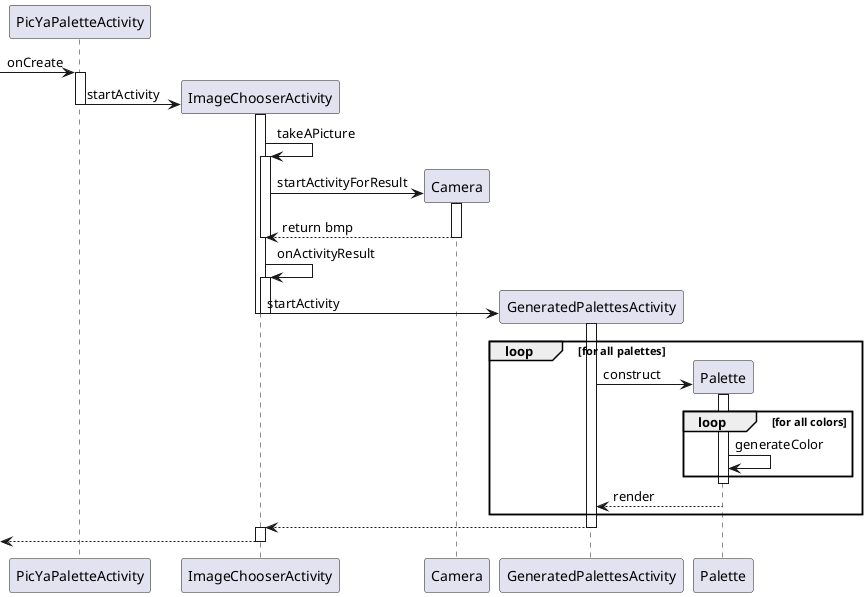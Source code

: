 @startuml


[-> PicYaPaletteActivity: onCreate
activate PicYaPaletteActivity

create ImageChooserActivity
PicYaPaletteActivity -> ImageChooserActivity:  startActivity

activate ImageChooserActivity
deactivate PicYaPaletteActivity

ImageChooserActivity -> ImageChooserActivity: takeAPicture
activate ImageChooserActivity
create Camera
ImageChooserActivity -> Camera: startActivityForResult
activate Camera
Camera -->ImageChooserActivity: return bmp
deactivate Camera



deactivate ImageChooserActivity
ImageChooserActivity -> ImageChooserActivity: onActivityResult
activate ImageChooserActivity
create GeneratedPalettesActivity
ImageChooserActivity -> GeneratedPalettesActivity: startActivity
deactivate ImageChooserActivity
deactivate ImageChooserActivity
activate GeneratedPalettesActivity

loop for all palettes
create Palette
GeneratedPalettesActivity -> Palette: construct
activate Palette

loop for all colors
Palette -> Palette: generateColor
end
deactivate Palette
Palette --> GeneratedPalettesActivity: render
end

GeneratedPalettesActivity --> ImageChooserActivity
deactivate GeneratedPalettesActivity
activate ImageChooserActivity
<--ImageChooserActivity
deactivate ImageChooserActivity

@enduml